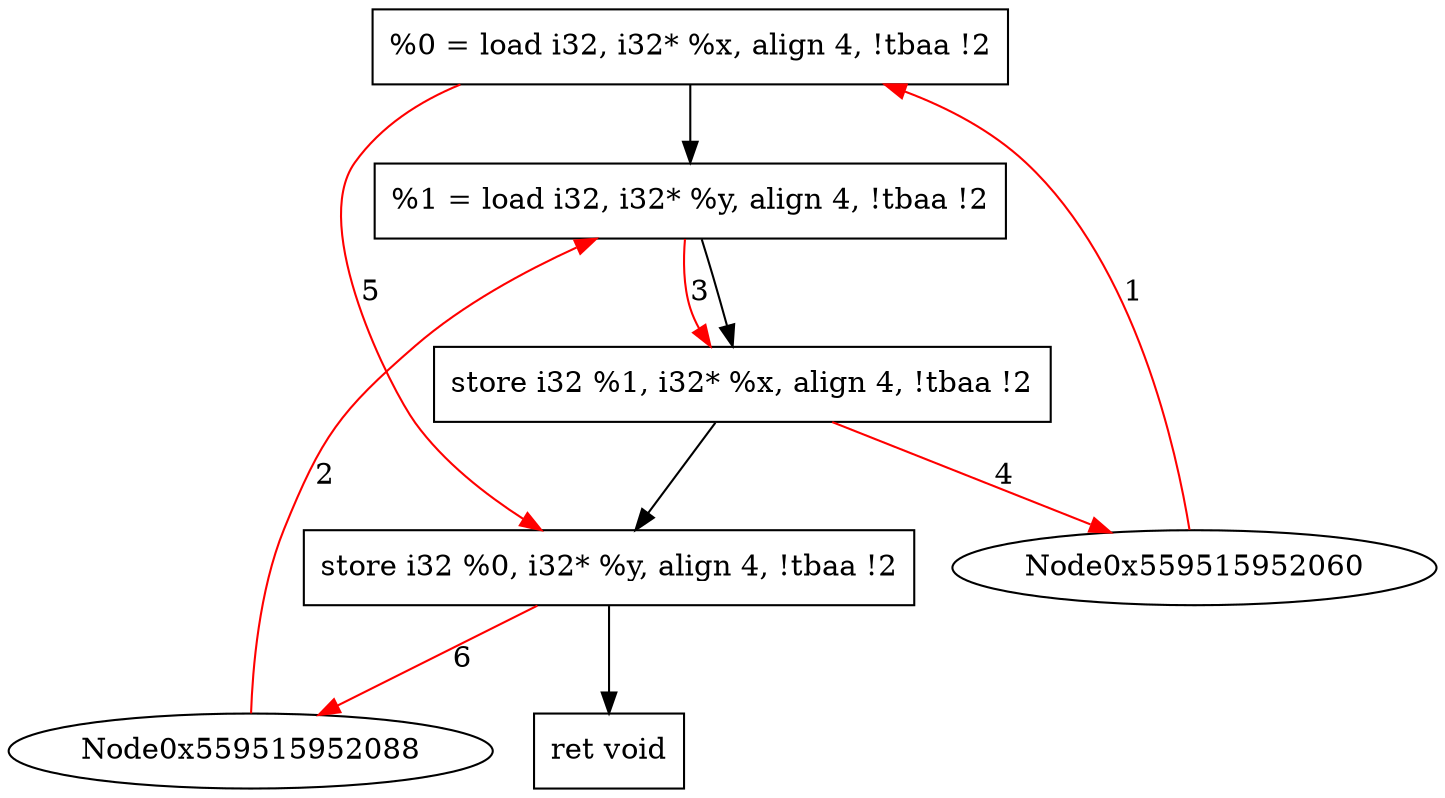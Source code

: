 digraph "CDFG for'func' function" {
	Node0x559515952248[shape=record, label="  %0 = load i32, i32* %x, align 4, !tbaa !2"]
	Node0x559515953158[shape=record, label="  %1 = load i32, i32* %y, align 4, !tbaa !2"]
	Node0x559515953800[shape=record, label="  store i32 %1, i32* %x, align 4, !tbaa !2"]
	Node0x559515953880[shape=record, label="  store i32 %0, i32* %y, align 4, !tbaa !2"]
	Node0x5595159538d0[shape=record, label="  ret void"]
	Node0x559515952248 -> Node0x559515953158
	Node0x559515953158 -> Node0x559515953800
	Node0x559515953800 -> Node0x559515953880
	Node0x559515953880 -> Node0x5595159538d0
edge [color=red]
	Node0x559515952060 -> Node0x559515952248[label="1"]
	Node0x559515952088 -> Node0x559515953158[label="2"]
	Node0x559515953158 -> Node0x559515953800[label="3"]
	Node0x559515953800 -> Node0x559515952060[label="4"]
	Node0x559515952248 -> Node0x559515953880[label="5"]
	Node0x559515953880 -> Node0x559515952088[label="6"]
}
